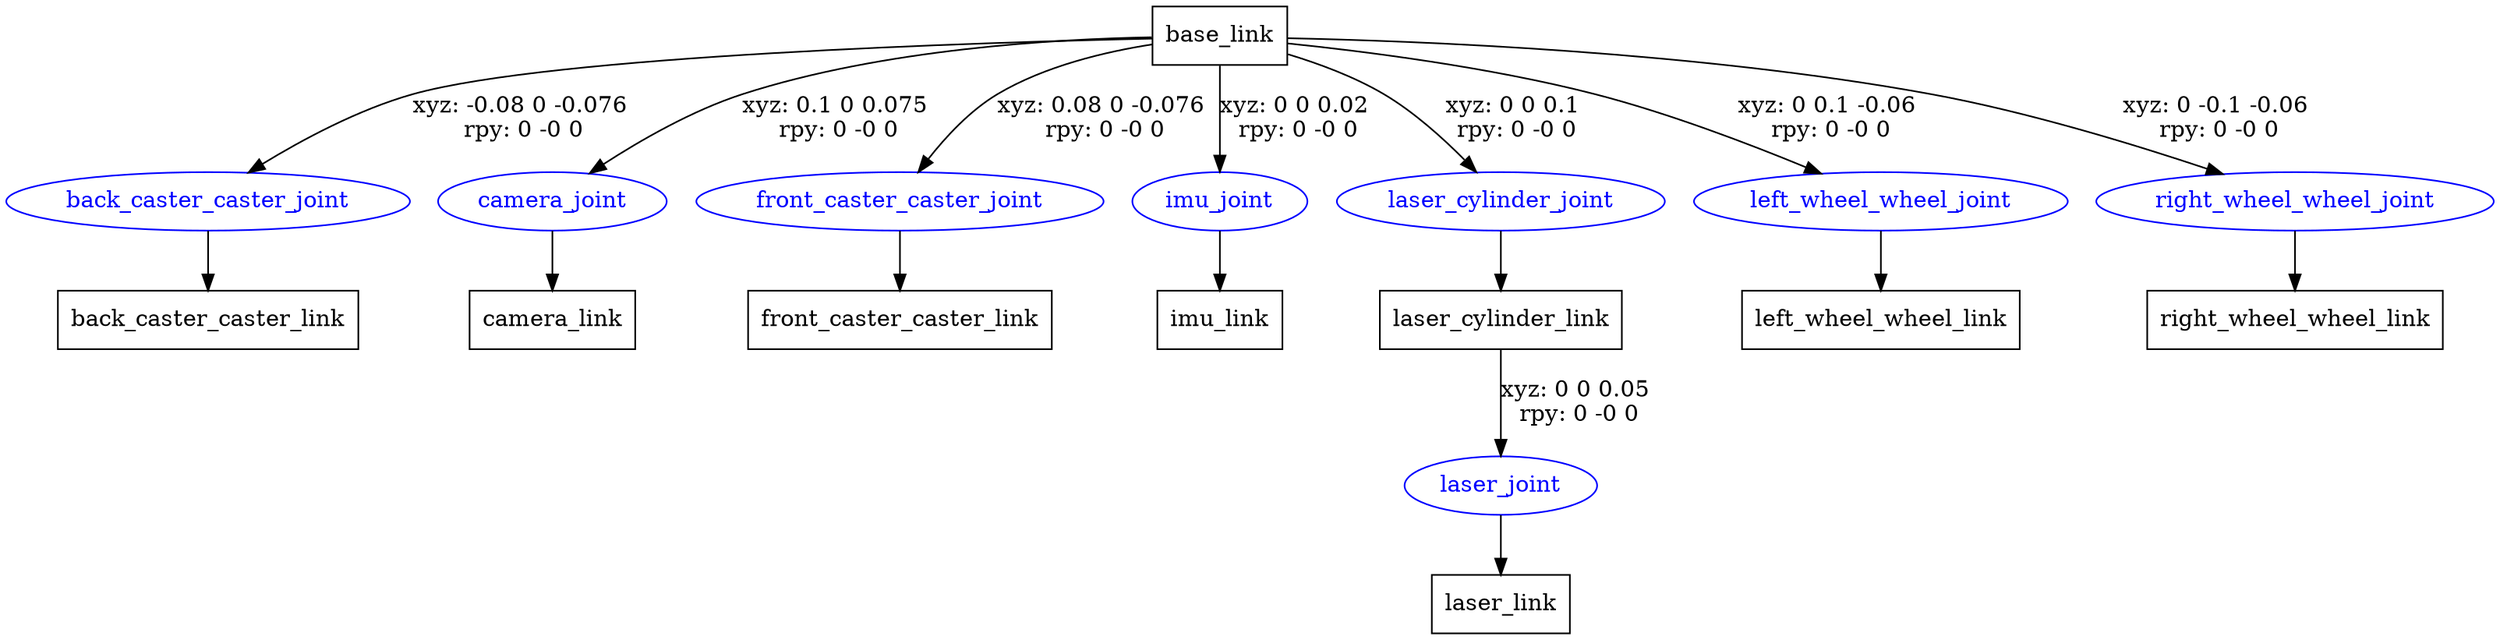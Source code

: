 digraph G {
node [shape=box];
"base_link" [label="base_link"];
"back_caster_caster_link" [label="back_caster_caster_link"];
"camera_link" [label="camera_link"];
"front_caster_caster_link" [label="front_caster_caster_link"];
"imu_link" [label="imu_link"];
"laser_cylinder_link" [label="laser_cylinder_link"];
"laser_link" [label="laser_link"];
"left_wheel_wheel_link" [label="left_wheel_wheel_link"];
"right_wheel_wheel_link" [label="right_wheel_wheel_link"];
node [shape=ellipse, color=blue, fontcolor=blue];
"base_link" -> "back_caster_caster_joint" [label="xyz: -0.08 0 -0.076 \nrpy: 0 -0 0"]
"back_caster_caster_joint" -> "back_caster_caster_link"
"base_link" -> "camera_joint" [label="xyz: 0.1 0 0.075 \nrpy: 0 -0 0"]
"camera_joint" -> "camera_link"
"base_link" -> "front_caster_caster_joint" [label="xyz: 0.08 0 -0.076 \nrpy: 0 -0 0"]
"front_caster_caster_joint" -> "front_caster_caster_link"
"base_link" -> "imu_joint" [label="xyz: 0 0 0.02 \nrpy: 0 -0 0"]
"imu_joint" -> "imu_link"
"base_link" -> "laser_cylinder_joint" [label="xyz: 0 0 0.1 \nrpy: 0 -0 0"]
"laser_cylinder_joint" -> "laser_cylinder_link"
"laser_cylinder_link" -> "laser_joint" [label="xyz: 0 0 0.05 \nrpy: 0 -0 0"]
"laser_joint" -> "laser_link"
"base_link" -> "left_wheel_wheel_joint" [label="xyz: 0 0.1 -0.06 \nrpy: 0 -0 0"]
"left_wheel_wheel_joint" -> "left_wheel_wheel_link"
"base_link" -> "right_wheel_wheel_joint" [label="xyz: 0 -0.1 -0.06 \nrpy: 0 -0 0"]
"right_wheel_wheel_joint" -> "right_wheel_wheel_link"
}
